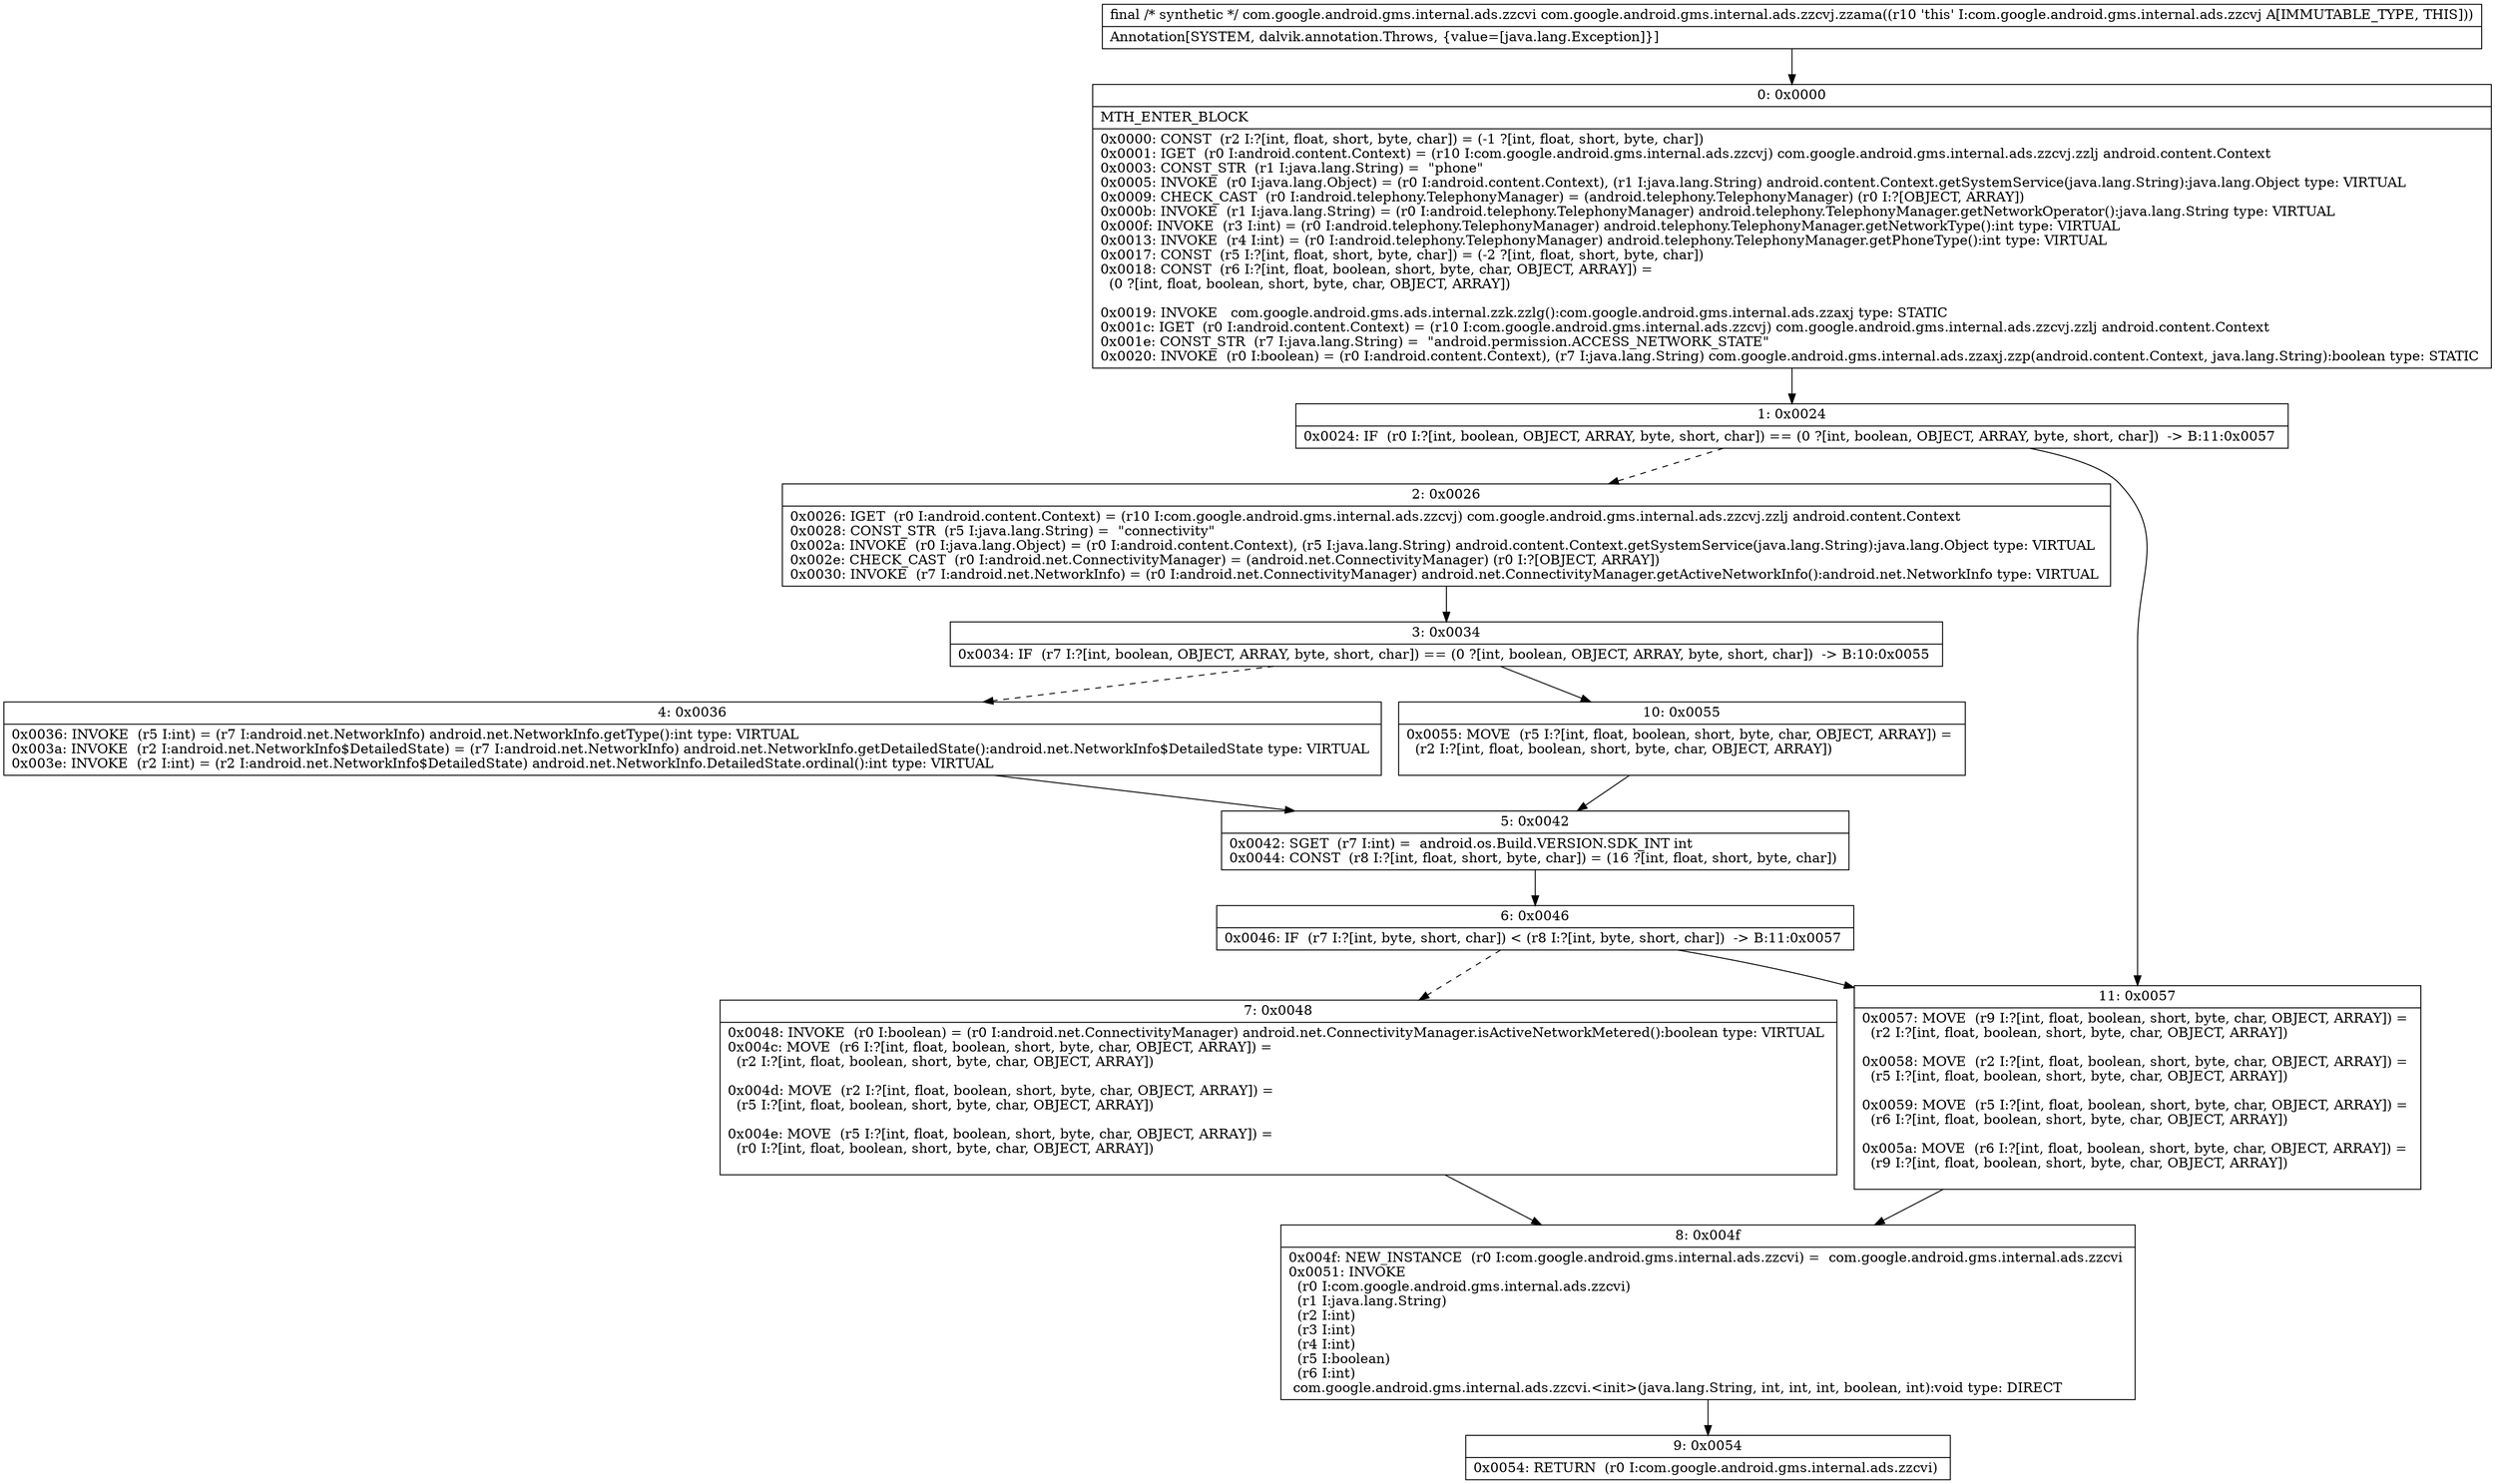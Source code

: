 digraph "CFG forcom.google.android.gms.internal.ads.zzcvj.zzama()Lcom\/google\/android\/gms\/internal\/ads\/zzcvi;" {
Node_0 [shape=record,label="{0\:\ 0x0000|MTH_ENTER_BLOCK\l|0x0000: CONST  (r2 I:?[int, float, short, byte, char]) = (\-1 ?[int, float, short, byte, char]) \l0x0001: IGET  (r0 I:android.content.Context) = (r10 I:com.google.android.gms.internal.ads.zzcvj) com.google.android.gms.internal.ads.zzcvj.zzlj android.content.Context \l0x0003: CONST_STR  (r1 I:java.lang.String) =  \"phone\" \l0x0005: INVOKE  (r0 I:java.lang.Object) = (r0 I:android.content.Context), (r1 I:java.lang.String) android.content.Context.getSystemService(java.lang.String):java.lang.Object type: VIRTUAL \l0x0009: CHECK_CAST  (r0 I:android.telephony.TelephonyManager) = (android.telephony.TelephonyManager) (r0 I:?[OBJECT, ARRAY]) \l0x000b: INVOKE  (r1 I:java.lang.String) = (r0 I:android.telephony.TelephonyManager) android.telephony.TelephonyManager.getNetworkOperator():java.lang.String type: VIRTUAL \l0x000f: INVOKE  (r3 I:int) = (r0 I:android.telephony.TelephonyManager) android.telephony.TelephonyManager.getNetworkType():int type: VIRTUAL \l0x0013: INVOKE  (r4 I:int) = (r0 I:android.telephony.TelephonyManager) android.telephony.TelephonyManager.getPhoneType():int type: VIRTUAL \l0x0017: CONST  (r5 I:?[int, float, short, byte, char]) = (\-2 ?[int, float, short, byte, char]) \l0x0018: CONST  (r6 I:?[int, float, boolean, short, byte, char, OBJECT, ARRAY]) = \l  (0 ?[int, float, boolean, short, byte, char, OBJECT, ARRAY])\l \l0x0019: INVOKE   com.google.android.gms.ads.internal.zzk.zzlg():com.google.android.gms.internal.ads.zzaxj type: STATIC \l0x001c: IGET  (r0 I:android.content.Context) = (r10 I:com.google.android.gms.internal.ads.zzcvj) com.google.android.gms.internal.ads.zzcvj.zzlj android.content.Context \l0x001e: CONST_STR  (r7 I:java.lang.String) =  \"android.permission.ACCESS_NETWORK_STATE\" \l0x0020: INVOKE  (r0 I:boolean) = (r0 I:android.content.Context), (r7 I:java.lang.String) com.google.android.gms.internal.ads.zzaxj.zzp(android.content.Context, java.lang.String):boolean type: STATIC \l}"];
Node_1 [shape=record,label="{1\:\ 0x0024|0x0024: IF  (r0 I:?[int, boolean, OBJECT, ARRAY, byte, short, char]) == (0 ?[int, boolean, OBJECT, ARRAY, byte, short, char])  \-\> B:11:0x0057 \l}"];
Node_2 [shape=record,label="{2\:\ 0x0026|0x0026: IGET  (r0 I:android.content.Context) = (r10 I:com.google.android.gms.internal.ads.zzcvj) com.google.android.gms.internal.ads.zzcvj.zzlj android.content.Context \l0x0028: CONST_STR  (r5 I:java.lang.String) =  \"connectivity\" \l0x002a: INVOKE  (r0 I:java.lang.Object) = (r0 I:android.content.Context), (r5 I:java.lang.String) android.content.Context.getSystemService(java.lang.String):java.lang.Object type: VIRTUAL \l0x002e: CHECK_CAST  (r0 I:android.net.ConnectivityManager) = (android.net.ConnectivityManager) (r0 I:?[OBJECT, ARRAY]) \l0x0030: INVOKE  (r7 I:android.net.NetworkInfo) = (r0 I:android.net.ConnectivityManager) android.net.ConnectivityManager.getActiveNetworkInfo():android.net.NetworkInfo type: VIRTUAL \l}"];
Node_3 [shape=record,label="{3\:\ 0x0034|0x0034: IF  (r7 I:?[int, boolean, OBJECT, ARRAY, byte, short, char]) == (0 ?[int, boolean, OBJECT, ARRAY, byte, short, char])  \-\> B:10:0x0055 \l}"];
Node_4 [shape=record,label="{4\:\ 0x0036|0x0036: INVOKE  (r5 I:int) = (r7 I:android.net.NetworkInfo) android.net.NetworkInfo.getType():int type: VIRTUAL \l0x003a: INVOKE  (r2 I:android.net.NetworkInfo$DetailedState) = (r7 I:android.net.NetworkInfo) android.net.NetworkInfo.getDetailedState():android.net.NetworkInfo$DetailedState type: VIRTUAL \l0x003e: INVOKE  (r2 I:int) = (r2 I:android.net.NetworkInfo$DetailedState) android.net.NetworkInfo.DetailedState.ordinal():int type: VIRTUAL \l}"];
Node_5 [shape=record,label="{5\:\ 0x0042|0x0042: SGET  (r7 I:int) =  android.os.Build.VERSION.SDK_INT int \l0x0044: CONST  (r8 I:?[int, float, short, byte, char]) = (16 ?[int, float, short, byte, char]) \l}"];
Node_6 [shape=record,label="{6\:\ 0x0046|0x0046: IF  (r7 I:?[int, byte, short, char]) \< (r8 I:?[int, byte, short, char])  \-\> B:11:0x0057 \l}"];
Node_7 [shape=record,label="{7\:\ 0x0048|0x0048: INVOKE  (r0 I:boolean) = (r0 I:android.net.ConnectivityManager) android.net.ConnectivityManager.isActiveNetworkMetered():boolean type: VIRTUAL \l0x004c: MOVE  (r6 I:?[int, float, boolean, short, byte, char, OBJECT, ARRAY]) = \l  (r2 I:?[int, float, boolean, short, byte, char, OBJECT, ARRAY])\l \l0x004d: MOVE  (r2 I:?[int, float, boolean, short, byte, char, OBJECT, ARRAY]) = \l  (r5 I:?[int, float, boolean, short, byte, char, OBJECT, ARRAY])\l \l0x004e: MOVE  (r5 I:?[int, float, boolean, short, byte, char, OBJECT, ARRAY]) = \l  (r0 I:?[int, float, boolean, short, byte, char, OBJECT, ARRAY])\l \l}"];
Node_8 [shape=record,label="{8\:\ 0x004f|0x004f: NEW_INSTANCE  (r0 I:com.google.android.gms.internal.ads.zzcvi) =  com.google.android.gms.internal.ads.zzcvi \l0x0051: INVOKE  \l  (r0 I:com.google.android.gms.internal.ads.zzcvi)\l  (r1 I:java.lang.String)\l  (r2 I:int)\l  (r3 I:int)\l  (r4 I:int)\l  (r5 I:boolean)\l  (r6 I:int)\l com.google.android.gms.internal.ads.zzcvi.\<init\>(java.lang.String, int, int, int, boolean, int):void type: DIRECT \l}"];
Node_9 [shape=record,label="{9\:\ 0x0054|0x0054: RETURN  (r0 I:com.google.android.gms.internal.ads.zzcvi) \l}"];
Node_10 [shape=record,label="{10\:\ 0x0055|0x0055: MOVE  (r5 I:?[int, float, boolean, short, byte, char, OBJECT, ARRAY]) = \l  (r2 I:?[int, float, boolean, short, byte, char, OBJECT, ARRAY])\l \l}"];
Node_11 [shape=record,label="{11\:\ 0x0057|0x0057: MOVE  (r9 I:?[int, float, boolean, short, byte, char, OBJECT, ARRAY]) = \l  (r2 I:?[int, float, boolean, short, byte, char, OBJECT, ARRAY])\l \l0x0058: MOVE  (r2 I:?[int, float, boolean, short, byte, char, OBJECT, ARRAY]) = \l  (r5 I:?[int, float, boolean, short, byte, char, OBJECT, ARRAY])\l \l0x0059: MOVE  (r5 I:?[int, float, boolean, short, byte, char, OBJECT, ARRAY]) = \l  (r6 I:?[int, float, boolean, short, byte, char, OBJECT, ARRAY])\l \l0x005a: MOVE  (r6 I:?[int, float, boolean, short, byte, char, OBJECT, ARRAY]) = \l  (r9 I:?[int, float, boolean, short, byte, char, OBJECT, ARRAY])\l \l}"];
MethodNode[shape=record,label="{final \/* synthetic *\/ com.google.android.gms.internal.ads.zzcvi com.google.android.gms.internal.ads.zzcvj.zzama((r10 'this' I:com.google.android.gms.internal.ads.zzcvj A[IMMUTABLE_TYPE, THIS]))  | Annotation[SYSTEM, dalvik.annotation.Throws, \{value=[java.lang.Exception]\}]\l}"];
MethodNode -> Node_0;
Node_0 -> Node_1;
Node_1 -> Node_2[style=dashed];
Node_1 -> Node_11;
Node_2 -> Node_3;
Node_3 -> Node_4[style=dashed];
Node_3 -> Node_10;
Node_4 -> Node_5;
Node_5 -> Node_6;
Node_6 -> Node_7[style=dashed];
Node_6 -> Node_11;
Node_7 -> Node_8;
Node_8 -> Node_9;
Node_10 -> Node_5;
Node_11 -> Node_8;
}

